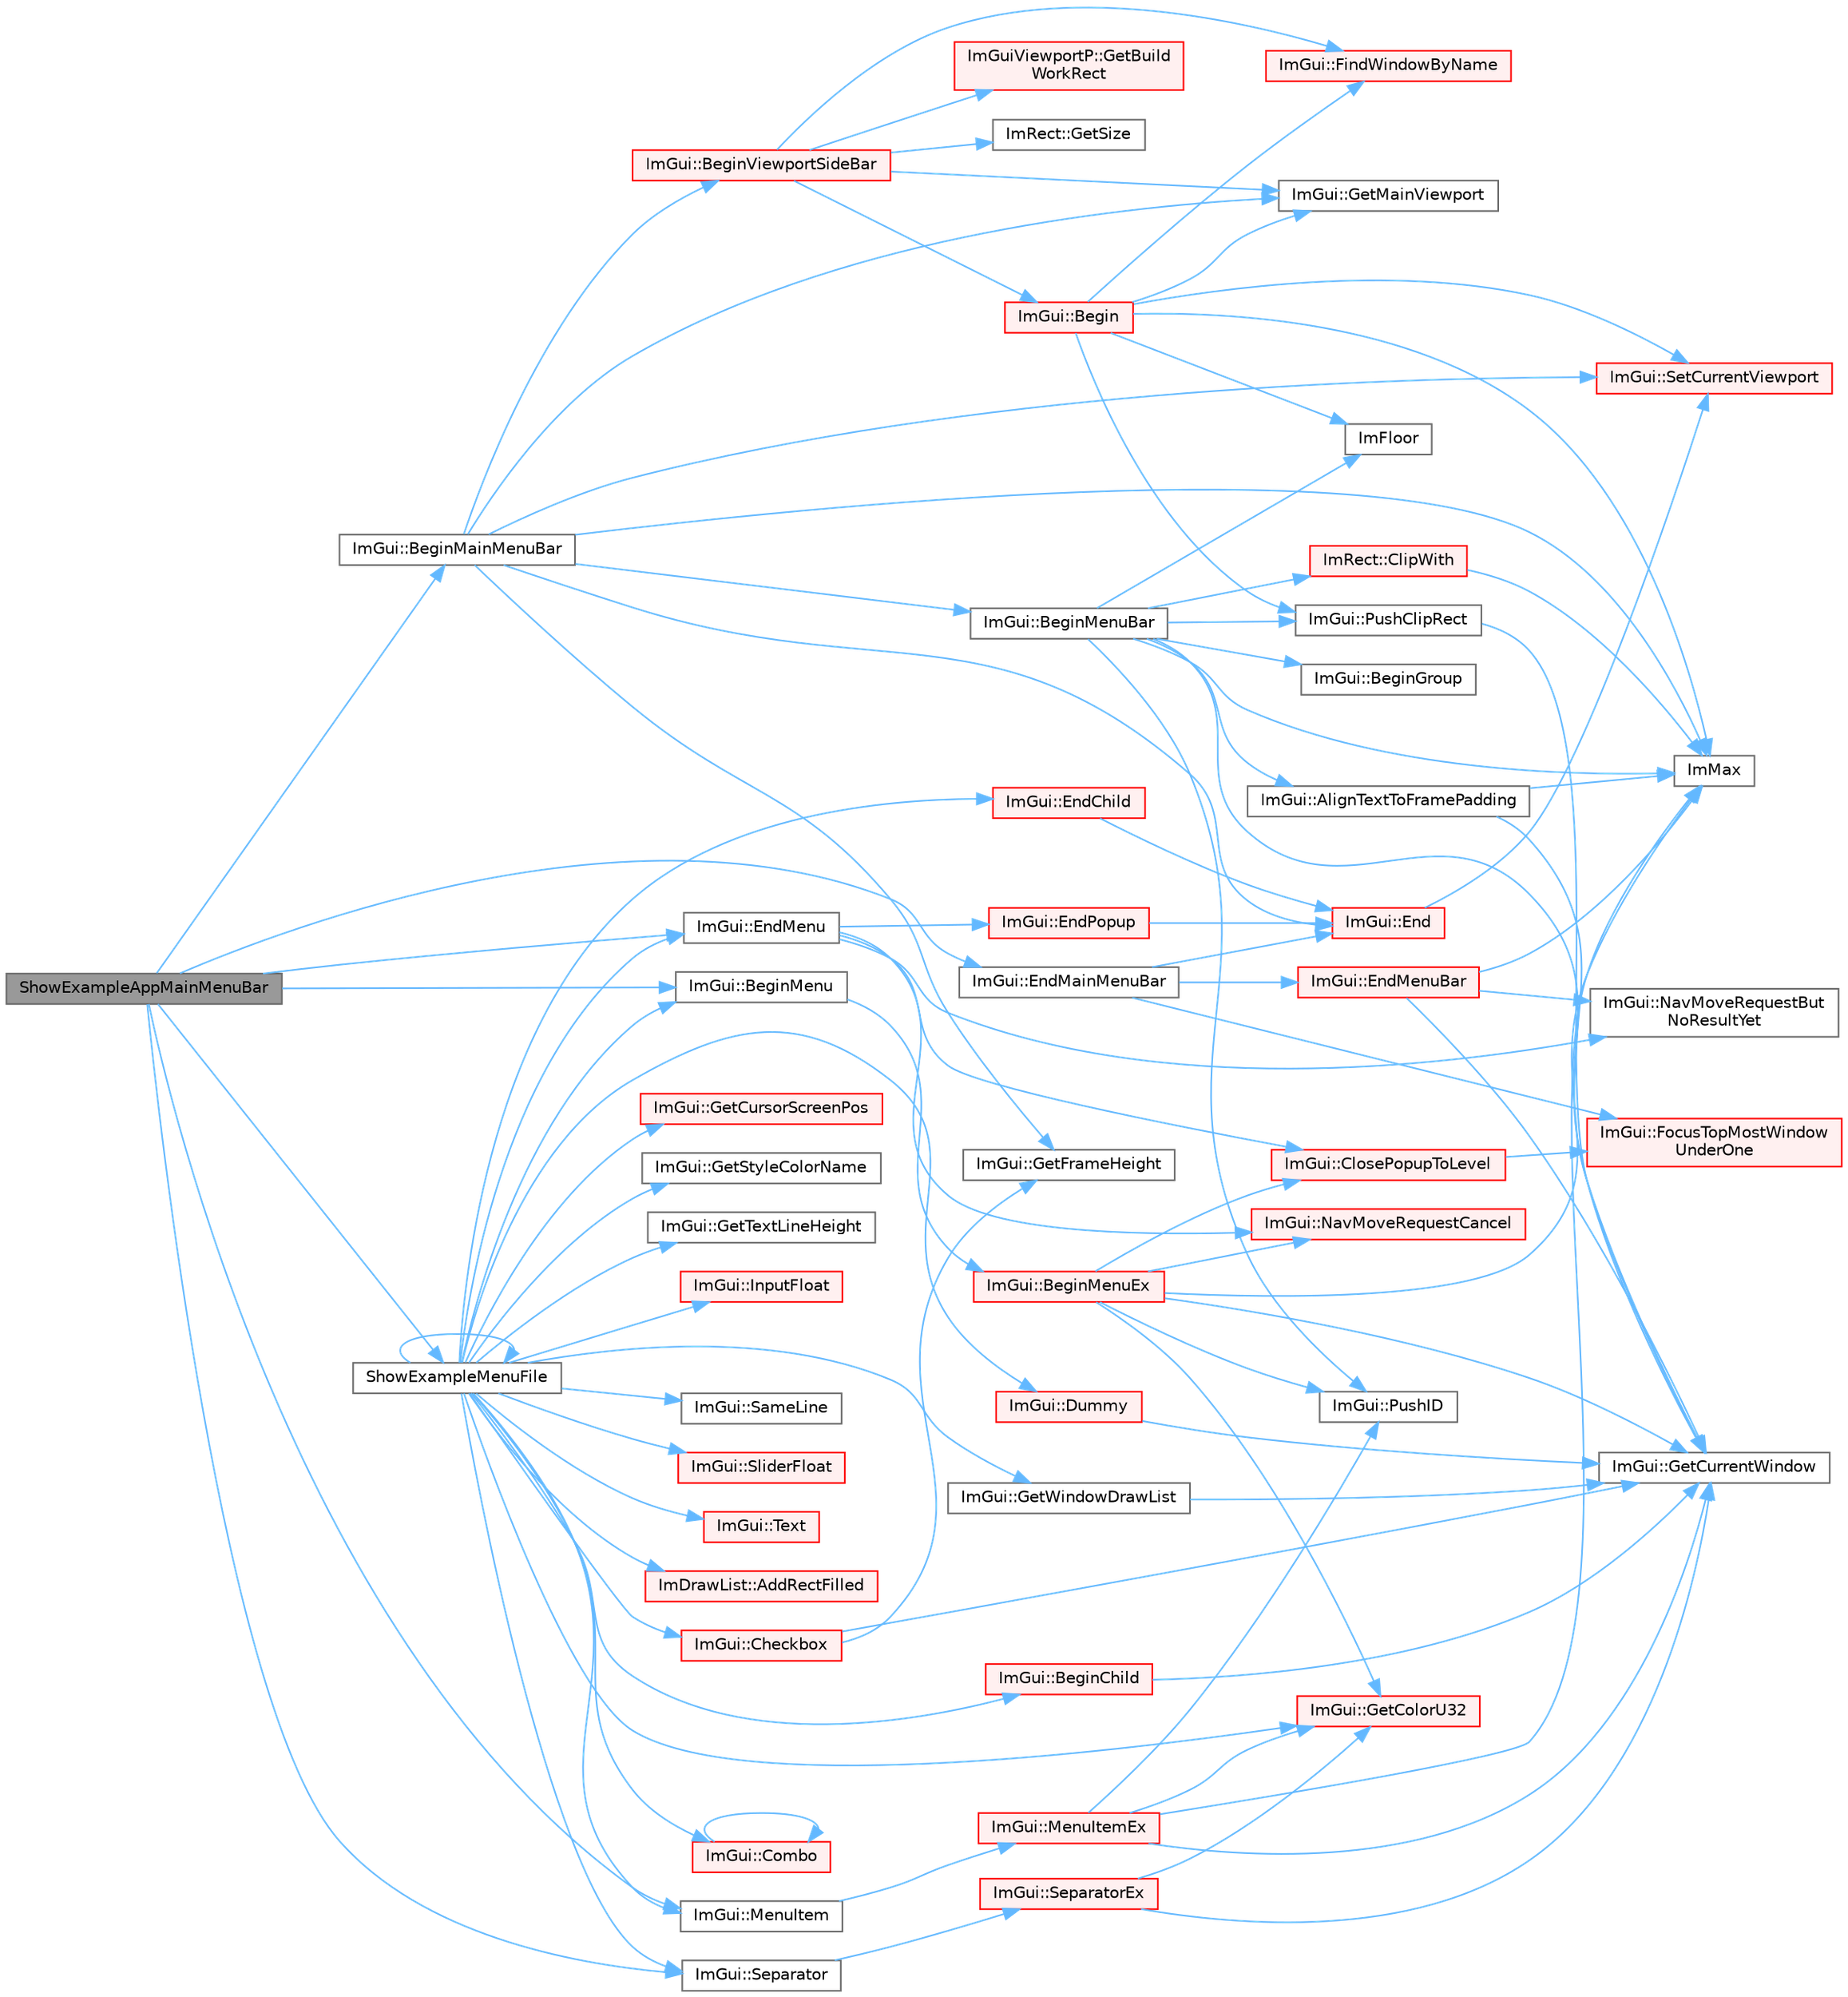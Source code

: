 digraph "ShowExampleAppMainMenuBar"
{
 // LATEX_PDF_SIZE
  bgcolor="transparent";
  edge [fontname=Helvetica,fontsize=10,labelfontname=Helvetica,labelfontsize=10];
  node [fontname=Helvetica,fontsize=10,shape=box,height=0.2,width=0.4];
  rankdir="LR";
  Node1 [id="Node000001",label="ShowExampleAppMainMenuBar",height=0.2,width=0.4,color="gray40", fillcolor="grey60", style="filled", fontcolor="black",tooltip=" "];
  Node1 -> Node2 [id="edge1_Node000001_Node000002",color="steelblue1",style="solid",tooltip=" "];
  Node2 [id="Node000002",label="ImGui::BeginMainMenuBar",height=0.2,width=0.4,color="grey40", fillcolor="white", style="filled",URL="$namespace_im_gui.html#a55cb9cfb9865204ac6fb21c965784f78",tooltip=" "];
  Node2 -> Node3 [id="edge2_Node000002_Node000003",color="steelblue1",style="solid",tooltip=" "];
  Node3 [id="Node000003",label="ImGui::BeginMenuBar",height=0.2,width=0.4,color="grey40", fillcolor="white", style="filled",URL="$namespace_im_gui.html#a4852dff802922163fc747e2e0df5b88f",tooltip=" "];
  Node3 -> Node4 [id="edge3_Node000003_Node000004",color="steelblue1",style="solid",tooltip=" "];
  Node4 [id="Node000004",label="ImGui::AlignTextToFramePadding",height=0.2,width=0.4,color="grey40", fillcolor="white", style="filled",URL="$namespace_im_gui.html#ae14be3a3bec106de7c91aaa2a9a558a1",tooltip=" "];
  Node4 -> Node5 [id="edge4_Node000004_Node000005",color="steelblue1",style="solid",tooltip=" "];
  Node5 [id="Node000005",label="ImGui::GetCurrentWindow",height=0.2,width=0.4,color="grey40", fillcolor="white", style="filled",URL="$namespace_im_gui.html#ac452417b5004ca16a814a72cff153526",tooltip=" "];
  Node4 -> Node6 [id="edge5_Node000004_Node000006",color="steelblue1",style="solid",tooltip=" "];
  Node6 [id="Node000006",label="ImMax",height=0.2,width=0.4,color="grey40", fillcolor="white", style="filled",URL="$imgui__internal_8h.html#a7667efd95147d0422f140917c71a9226",tooltip=" "];
  Node3 -> Node7 [id="edge6_Node000003_Node000007",color="steelblue1",style="solid",tooltip=" "];
  Node7 [id="Node000007",label="ImGui::BeginGroup",height=0.2,width=0.4,color="grey40", fillcolor="white", style="filled",URL="$namespace_im_gui.html#a42407e196b7ed2a8755bff28aae9805f",tooltip=" "];
  Node3 -> Node8 [id="edge7_Node000003_Node000008",color="steelblue1",style="solid",tooltip=" "];
  Node8 [id="Node000008",label="ImRect::ClipWith",height=0.2,width=0.4,color="red", fillcolor="#FFF0F0", style="filled",URL="$struct_im_rect.html#ac02d5cf6ce0358aea9ed9df43d368f3f",tooltip=" "];
  Node8 -> Node6 [id="edge8_Node000008_Node000006",color="steelblue1",style="solid",tooltip=" "];
  Node3 -> Node5 [id="edge9_Node000003_Node000005",color="steelblue1",style="solid",tooltip=" "];
  Node3 -> Node11 [id="edge10_Node000003_Node000011",color="steelblue1",style="solid",tooltip=" "];
  Node11 [id="Node000011",label="ImFloor",height=0.2,width=0.4,color="grey40", fillcolor="white", style="filled",URL="$imgui__internal_8h.html#a51a84b6be21807818b857a8565d97912",tooltip=" "];
  Node3 -> Node6 [id="edge11_Node000003_Node000006",color="steelblue1",style="solid",tooltip=" "];
  Node3 -> Node12 [id="edge12_Node000003_Node000012",color="steelblue1",style="solid",tooltip=" "];
  Node12 [id="Node000012",label="ImGui::PushClipRect",height=0.2,width=0.4,color="grey40", fillcolor="white", style="filled",URL="$namespace_im_gui.html#a11c8bd8676e1281e15b24c9615b6904a",tooltip=" "];
  Node12 -> Node5 [id="edge13_Node000012_Node000005",color="steelblue1",style="solid",tooltip=" "];
  Node3 -> Node13 [id="edge14_Node000003_Node000013",color="steelblue1",style="solid",tooltip=" "];
  Node13 [id="Node000013",label="ImGui::PushID",height=0.2,width=0.4,color="grey40", fillcolor="white", style="filled",URL="$namespace_im_gui.html#a27a8533605dc5b8cabf161bf7715bbde",tooltip=" "];
  Node2 -> Node14 [id="edge15_Node000002_Node000014",color="steelblue1",style="solid",tooltip=" "];
  Node14 [id="Node000014",label="ImGui::BeginViewportSideBar",height=0.2,width=0.4,color="red", fillcolor="#FFF0F0", style="filled",URL="$namespace_im_gui.html#a4216382dd5ad6c17e183f9f894db2e15",tooltip=" "];
  Node14 -> Node15 [id="edge16_Node000014_Node000015",color="steelblue1",style="solid",tooltip=" "];
  Node15 [id="Node000015",label="ImGui::Begin",height=0.2,width=0.4,color="red", fillcolor="#FFF0F0", style="filled",URL="$namespace_im_gui.html#a581e58db0bc930bafa4a5d23093a2b99",tooltip=" "];
  Node15 -> Node251 [id="edge17_Node000015_Node000251",color="steelblue1",style="solid",tooltip=" "];
  Node251 [id="Node000251",label="ImGui::FindWindowByName",height=0.2,width=0.4,color="red", fillcolor="#FFF0F0", style="filled",URL="$namespace_im_gui.html#abca25f22c02e73d5eb2e9c72c4557813",tooltip=" "];
  Node15 -> Node247 [id="edge18_Node000015_Node000247",color="steelblue1",style="solid",tooltip=" "];
  Node247 [id="Node000247",label="ImGui::GetMainViewport",height=0.2,width=0.4,color="grey40", fillcolor="white", style="filled",URL="$namespace_im_gui.html#a7bf620af1d66ee7d7b06701894d23e60",tooltip=" "];
  Node15 -> Node11 [id="edge19_Node000015_Node000011",color="steelblue1",style="solid",tooltip=" "];
  Node15 -> Node6 [id="edge20_Node000015_Node000006",color="steelblue1",style="solid",tooltip=" "];
  Node15 -> Node12 [id="edge21_Node000015_Node000012",color="steelblue1",style="solid",tooltip=" "];
  Node15 -> Node366 [id="edge22_Node000015_Node000366",color="steelblue1",style="solid",tooltip=" "];
  Node366 [id="Node000366",label="ImGui::SetCurrentViewport",height=0.2,width=0.4,color="red", fillcolor="#FFF0F0", style="filled",URL="$namespace_im_gui.html#a518a36249ab67227a13fd01a4236cbe1",tooltip=" "];
  Node14 -> Node251 [id="edge23_Node000014_Node000251",color="steelblue1",style="solid",tooltip=" "];
  Node14 -> Node520 [id="edge24_Node000014_Node000520",color="steelblue1",style="solid",tooltip=" "];
  Node520 [id="Node000520",label="ImGuiViewportP::GetBuild\lWorkRect",height=0.2,width=0.4,color="red", fillcolor="#FFF0F0", style="filled",URL="$struct_im_gui_viewport_p.html#a86bd0e71fac71355b11d49d2ba182009",tooltip=" "];
  Node14 -> Node247 [id="edge25_Node000014_Node000247",color="steelblue1",style="solid",tooltip=" "];
  Node14 -> Node176 [id="edge26_Node000014_Node000176",color="steelblue1",style="solid",tooltip=" "];
  Node176 [id="Node000176",label="ImRect::GetSize",height=0.2,width=0.4,color="grey40", fillcolor="white", style="filled",URL="$struct_im_rect.html#ae459d9c50003058cfb34519a571aaf33",tooltip=" "];
  Node2 -> Node93 [id="edge27_Node000002_Node000093",color="steelblue1",style="solid",tooltip=" "];
  Node93 [id="Node000093",label="ImGui::End",height=0.2,width=0.4,color="red", fillcolor="#FFF0F0", style="filled",URL="$namespace_im_gui.html#a5479d93794a004c67ceb6d13f37c8254",tooltip=" "];
  Node93 -> Node366 [id="edge28_Node000093_Node000366",color="steelblue1",style="solid",tooltip=" "];
  Node2 -> Node227 [id="edge29_Node000002_Node000227",color="steelblue1",style="solid",tooltip=" "];
  Node227 [id="Node000227",label="ImGui::GetFrameHeight",height=0.2,width=0.4,color="grey40", fillcolor="white", style="filled",URL="$namespace_im_gui.html#ae560f17cf3262017cee888d1eb77f294",tooltip=" "];
  Node2 -> Node247 [id="edge30_Node000002_Node000247",color="steelblue1",style="solid",tooltip=" "];
  Node2 -> Node6 [id="edge31_Node000002_Node000006",color="steelblue1",style="solid",tooltip=" "];
  Node2 -> Node366 [id="edge32_Node000002_Node000366",color="steelblue1",style="solid",tooltip=" "];
  Node1 -> Node523 [id="edge33_Node000001_Node000523",color="steelblue1",style="solid",tooltip=" "];
  Node523 [id="Node000523",label="ImGui::BeginMenu",height=0.2,width=0.4,color="grey40", fillcolor="white", style="filled",URL="$namespace_im_gui.html#a1e55711a21f97d5dff919d697d3a7201",tooltip=" "];
  Node523 -> Node524 [id="edge34_Node000523_Node000524",color="steelblue1",style="solid",tooltip=" "];
  Node524 [id="Node000524",label="ImGui::BeginMenuEx",height=0.2,width=0.4,color="red", fillcolor="#FFF0F0", style="filled",URL="$namespace_im_gui.html#a8dc671f87ed281b6445ce6ae4ab25183",tooltip=" "];
  Node524 -> Node50 [id="edge35_Node000524_Node000050",color="steelblue1",style="solid",tooltip=" "];
  Node50 [id="Node000050",label="ImGui::ClosePopupToLevel",height=0.2,width=0.4,color="red", fillcolor="#FFF0F0", style="filled",URL="$namespace_im_gui.html#a0be705dc533a62387dc39ec5c276d2a0",tooltip=" "];
  Node50 -> Node51 [id="edge36_Node000050_Node000051",color="steelblue1",style="solid",tooltip=" "];
  Node51 [id="Node000051",label="ImGui::FocusTopMostWindow\lUnderOne",height=0.2,width=0.4,color="red", fillcolor="#FFF0F0", style="filled",URL="$namespace_im_gui.html#aa97e87e96c05eb3e91aa96fa68b13a2a",tooltip=" "];
  Node524 -> Node96 [id="edge37_Node000524_Node000096",color="steelblue1",style="solid",tooltip=" "];
  Node96 [id="Node000096",label="ImGui::GetColorU32",height=0.2,width=0.4,color="red", fillcolor="#FFF0F0", style="filled",URL="$namespace_im_gui.html#a0de2d9bd347d9866511eb8d014e62556",tooltip=" "];
  Node524 -> Node5 [id="edge38_Node000524_Node000005",color="steelblue1",style="solid",tooltip=" "];
  Node524 -> Node6 [id="edge39_Node000524_Node000006",color="steelblue1",style="solid",tooltip=" "];
  Node524 -> Node182 [id="edge40_Node000524_Node000182",color="steelblue1",style="solid",tooltip=" "];
  Node182 [id="Node000182",label="ImGui::NavMoveRequestCancel",height=0.2,width=0.4,color="red", fillcolor="#FFF0F0", style="filled",URL="$namespace_im_gui.html#a43326bb080d9fa80327ed81d864d8b8d",tooltip=" "];
  Node524 -> Node13 [id="edge41_Node000524_Node000013",color="steelblue1",style="solid",tooltip=" "];
  Node1 -> Node531 [id="edge42_Node000001_Node000531",color="steelblue1",style="solid",tooltip=" "];
  Node531 [id="Node000531",label="ImGui::EndMainMenuBar",height=0.2,width=0.4,color="grey40", fillcolor="white", style="filled",URL="$namespace_im_gui.html#ab92f330c808546b340eb7bdf7e5f7c95",tooltip=" "];
  Node531 -> Node93 [id="edge43_Node000531_Node000093",color="steelblue1",style="solid",tooltip=" "];
  Node531 -> Node179 [id="edge44_Node000531_Node000179",color="steelblue1",style="solid",tooltip=" "];
  Node179 [id="Node000179",label="ImGui::EndMenuBar",height=0.2,width=0.4,color="red", fillcolor="#FFF0F0", style="filled",URL="$namespace_im_gui.html#aa226265c140eb6ee375c5b9abc69c4fc",tooltip=" "];
  Node179 -> Node5 [id="edge45_Node000179_Node000005",color="steelblue1",style="solid",tooltip=" "];
  Node179 -> Node6 [id="edge46_Node000179_Node000006",color="steelblue1",style="solid",tooltip=" "];
  Node179 -> Node180 [id="edge47_Node000179_Node000180",color="steelblue1",style="solid",tooltip=" "];
  Node180 [id="Node000180",label="ImGui::NavMoveRequestBut\lNoResultYet",height=0.2,width=0.4,color="grey40", fillcolor="white", style="filled",URL="$namespace_im_gui.html#a3fab98556d11690efd4f7f2fde94968e",tooltip=" "];
  Node531 -> Node51 [id="edge48_Node000531_Node000051",color="steelblue1",style="solid",tooltip=" "];
  Node1 -> Node532 [id="edge49_Node000001_Node000532",color="steelblue1",style="solid",tooltip=" "];
  Node532 [id="Node000532",label="ImGui::EndMenu",height=0.2,width=0.4,color="grey40", fillcolor="white", style="filled",URL="$namespace_im_gui.html#a1448a5a4e8c431c15f991e9255c0df95",tooltip=" "];
  Node532 -> Node50 [id="edge50_Node000532_Node000050",color="steelblue1",style="solid",tooltip=" "];
  Node532 -> Node249 [id="edge51_Node000532_Node000249",color="steelblue1",style="solid",tooltip=" "];
  Node249 [id="Node000249",label="ImGui::EndPopup",height=0.2,width=0.4,color="red", fillcolor="#FFF0F0", style="filled",URL="$namespace_im_gui.html#aa6a9b5696f2ea7eed7683425fc77b8f2",tooltip=" "];
  Node249 -> Node93 [id="edge52_Node000249_Node000093",color="steelblue1",style="solid",tooltip=" "];
  Node532 -> Node180 [id="edge53_Node000532_Node000180",color="steelblue1",style="solid",tooltip=" "];
  Node532 -> Node182 [id="edge54_Node000532_Node000182",color="steelblue1",style="solid",tooltip=" "];
  Node1 -> Node335 [id="edge55_Node000001_Node000335",color="steelblue1",style="solid",tooltip=" "];
  Node335 [id="Node000335",label="ImGui::MenuItem",height=0.2,width=0.4,color="grey40", fillcolor="white", style="filled",URL="$namespace_im_gui.html#aa1bae511ca47478998693a9d8c84f2e6",tooltip=" "];
  Node335 -> Node336 [id="edge56_Node000335_Node000336",color="steelblue1",style="solid",tooltip=" "];
  Node336 [id="Node000336",label="ImGui::MenuItemEx",height=0.2,width=0.4,color="red", fillcolor="#FFF0F0", style="filled",URL="$namespace_im_gui.html#ab5e6e4c78805615fb4d26d4918031f9c",tooltip=" "];
  Node336 -> Node96 [id="edge57_Node000336_Node000096",color="steelblue1",style="solid",tooltip=" "];
  Node336 -> Node5 [id="edge58_Node000336_Node000005",color="steelblue1",style="solid",tooltip=" "];
  Node336 -> Node6 [id="edge59_Node000336_Node000006",color="steelblue1",style="solid",tooltip=" "];
  Node336 -> Node13 [id="edge60_Node000336_Node000013",color="steelblue1",style="solid",tooltip=" "];
  Node1 -> Node339 [id="edge61_Node000001_Node000339",color="steelblue1",style="solid",tooltip=" "];
  Node339 [id="Node000339",label="ImGui::Separator",height=0.2,width=0.4,color="grey40", fillcolor="white", style="filled",URL="$namespace_im_gui.html#a191123597a5084d003c8beac7eeb029e",tooltip=" "];
  Node339 -> Node340 [id="edge62_Node000339_Node000340",color="steelblue1",style="solid",tooltip=" "];
  Node340 [id="Node000340",label="ImGui::SeparatorEx",height=0.2,width=0.4,color="red", fillcolor="#FFF0F0", style="filled",URL="$namespace_im_gui.html#acd77978447d71b3113ad084dfde1fe18",tooltip=" "];
  Node340 -> Node96 [id="edge63_Node000340_Node000096",color="steelblue1",style="solid",tooltip=" "];
  Node340 -> Node5 [id="edge64_Node000340_Node000005",color="steelblue1",style="solid",tooltip=" "];
  Node1 -> Node533 [id="edge65_Node000001_Node000533",color="steelblue1",style="solid",tooltip=" "];
  Node533 [id="Node000533",label="ShowExampleMenuFile",height=0.2,width=0.4,color="grey40", fillcolor="white", style="filled",URL="$imgui__demo_8cpp.html#af6ff107f662e23ad39345a8192d782eb",tooltip=" "];
  Node533 -> Node141 [id="edge66_Node000533_Node000141",color="steelblue1",style="solid",tooltip=" "];
  Node141 [id="Node000141",label="ImDrawList::AddRectFilled",height=0.2,width=0.4,color="red", fillcolor="#FFF0F0", style="filled",URL="$struct_im_draw_list.html#a6b16ab764160b0251d2e7b3bd08c1ffc",tooltip=" "];
  Node533 -> Node534 [id="edge67_Node000533_Node000534",color="steelblue1",style="solid",tooltip=" "];
  Node534 [id="Node000534",label="ImGui::BeginChild",height=0.2,width=0.4,color="red", fillcolor="#FFF0F0", style="filled",URL="$namespace_im_gui.html#aebac8b07ee9ea0e452c98813a3e907c3",tooltip=" "];
  Node534 -> Node5 [id="edge68_Node000534_Node000005",color="steelblue1",style="solid",tooltip=" "];
  Node533 -> Node523 [id="edge69_Node000533_Node000523",color="steelblue1",style="solid",tooltip=" "];
  Node533 -> Node540 [id="edge70_Node000533_Node000540",color="steelblue1",style="solid",tooltip=" "];
  Node540 [id="Node000540",label="ImGui::Checkbox",height=0.2,width=0.4,color="red", fillcolor="#FFF0F0", style="filled",URL="$namespace_im_gui.html#a57d73c1d0ef807fef734d91024092027",tooltip=" "];
  Node540 -> Node5 [id="edge71_Node000540_Node000005",color="steelblue1",style="solid",tooltip=" "];
  Node540 -> Node227 [id="edge72_Node000540_Node000227",color="steelblue1",style="solid",tooltip=" "];
  Node533 -> Node541 [id="edge73_Node000533_Node000541",color="steelblue1",style="solid",tooltip=" "];
  Node541 [id="Node000541",label="ImGui::Combo",height=0.2,width=0.4,color="red", fillcolor="#FFF0F0", style="filled",URL="$namespace_im_gui.html#aa2979368da5b9e98d368449b36d166b2",tooltip=" "];
  Node541 -> Node541 [id="edge74_Node000541_Node000541",color="steelblue1",style="solid",tooltip=" "];
  Node533 -> Node543 [id="edge75_Node000533_Node000543",color="steelblue1",style="solid",tooltip=" "];
  Node543 [id="Node000543",label="ImGui::Dummy",height=0.2,width=0.4,color="red", fillcolor="#FFF0F0", style="filled",URL="$namespace_im_gui.html#a8b0fb07113251301ff897b8578a53f34",tooltip=" "];
  Node543 -> Node5 [id="edge76_Node000543_Node000005",color="steelblue1",style="solid",tooltip=" "];
  Node533 -> Node302 [id="edge77_Node000533_Node000302",color="steelblue1",style="solid",tooltip=" "];
  Node302 [id="Node000302",label="ImGui::EndChild",height=0.2,width=0.4,color="red", fillcolor="#FFF0F0", style="filled",URL="$namespace_im_gui.html#af8de559a88c1442d6df8c1b04c86e997",tooltip=" "];
  Node302 -> Node93 [id="edge78_Node000302_Node000093",color="steelblue1",style="solid",tooltip=" "];
  Node533 -> Node532 [id="edge79_Node000533_Node000532",color="steelblue1",style="solid",tooltip=" "];
  Node533 -> Node96 [id="edge80_Node000533_Node000096",color="steelblue1",style="solid",tooltip=" "];
  Node533 -> Node544 [id="edge81_Node000533_Node000544",color="steelblue1",style="solid",tooltip=" "];
  Node544 [id="Node000544",label="ImGui::GetCursorScreenPos",height=0.2,width=0.4,color="red", fillcolor="#FFF0F0", style="filled",URL="$namespace_im_gui.html#adb0db3c1ee36f5085f35890a4229ae75",tooltip=" "];
  Node533 -> Node545 [id="edge82_Node000533_Node000545",color="steelblue1",style="solid",tooltip=" "];
  Node545 [id="Node000545",label="ImGui::GetStyleColorName",height=0.2,width=0.4,color="grey40", fillcolor="white", style="filled",URL="$namespace_im_gui.html#a265d7614c4c0b92ba6dd43946a3293e0",tooltip=" "];
  Node533 -> Node546 [id="edge83_Node000533_Node000546",color="steelblue1",style="solid",tooltip=" "];
  Node546 [id="Node000546",label="ImGui::GetTextLineHeight",height=0.2,width=0.4,color="grey40", fillcolor="white", style="filled",URL="$namespace_im_gui.html#aaba5637199d31ea23d4d143b30a44aff",tooltip=" "];
  Node533 -> Node547 [id="edge84_Node000533_Node000547",color="steelblue1",style="solid",tooltip=" "];
  Node547 [id="Node000547",label="ImGui::GetWindowDrawList",height=0.2,width=0.4,color="grey40", fillcolor="white", style="filled",URL="$namespace_im_gui.html#aa100c22a9feafe843fa12c66590cbda0",tooltip=" "];
  Node547 -> Node5 [id="edge85_Node000547_Node000005",color="steelblue1",style="solid",tooltip=" "];
  Node533 -> Node548 [id="edge86_Node000533_Node000548",color="steelblue1",style="solid",tooltip=" "];
  Node548 [id="Node000548",label="ImGui::InputFloat",height=0.2,width=0.4,color="red", fillcolor="#FFF0F0", style="filled",URL="$namespace_im_gui.html#a36b86c9d7226f18c316400c83a904454",tooltip=" "];
  Node533 -> Node335 [id="edge87_Node000533_Node000335",color="steelblue1",style="solid",tooltip=" "];
  Node533 -> Node178 [id="edge88_Node000533_Node000178",color="steelblue1",style="solid",tooltip=" "];
  Node178 [id="Node000178",label="ImGui::SameLine",height=0.2,width=0.4,color="grey40", fillcolor="white", style="filled",URL="$namespace_im_gui.html#addd433eb3aae59119e341e80db474f66",tooltip=" "];
  Node533 -> Node339 [id="edge89_Node000533_Node000339",color="steelblue1",style="solid",tooltip=" "];
  Node533 -> Node533 [id="edge90_Node000533_Node000533",color="steelblue1",style="solid",tooltip=" "];
  Node533 -> Node589 [id="edge91_Node000533_Node000589",color="steelblue1",style="solid",tooltip=" "];
  Node589 [id="Node000589",label="ImGui::SliderFloat",height=0.2,width=0.4,color="red", fillcolor="#FFF0F0", style="filled",URL="$namespace_im_gui.html#a864f761801792a0cc5ce3408f3392cfc",tooltip=" "];
  Node533 -> Node602 [id="edge92_Node000533_Node000602",color="steelblue1",style="solid",tooltip=" "];
  Node602 [id="Node000602",label="ImGui::Text",height=0.2,width=0.4,color="red", fillcolor="#FFF0F0", style="filled",URL="$namespace_im_gui.html#a9e7b83611fe441d54fad2effb4bf4965",tooltip=" "];
}
